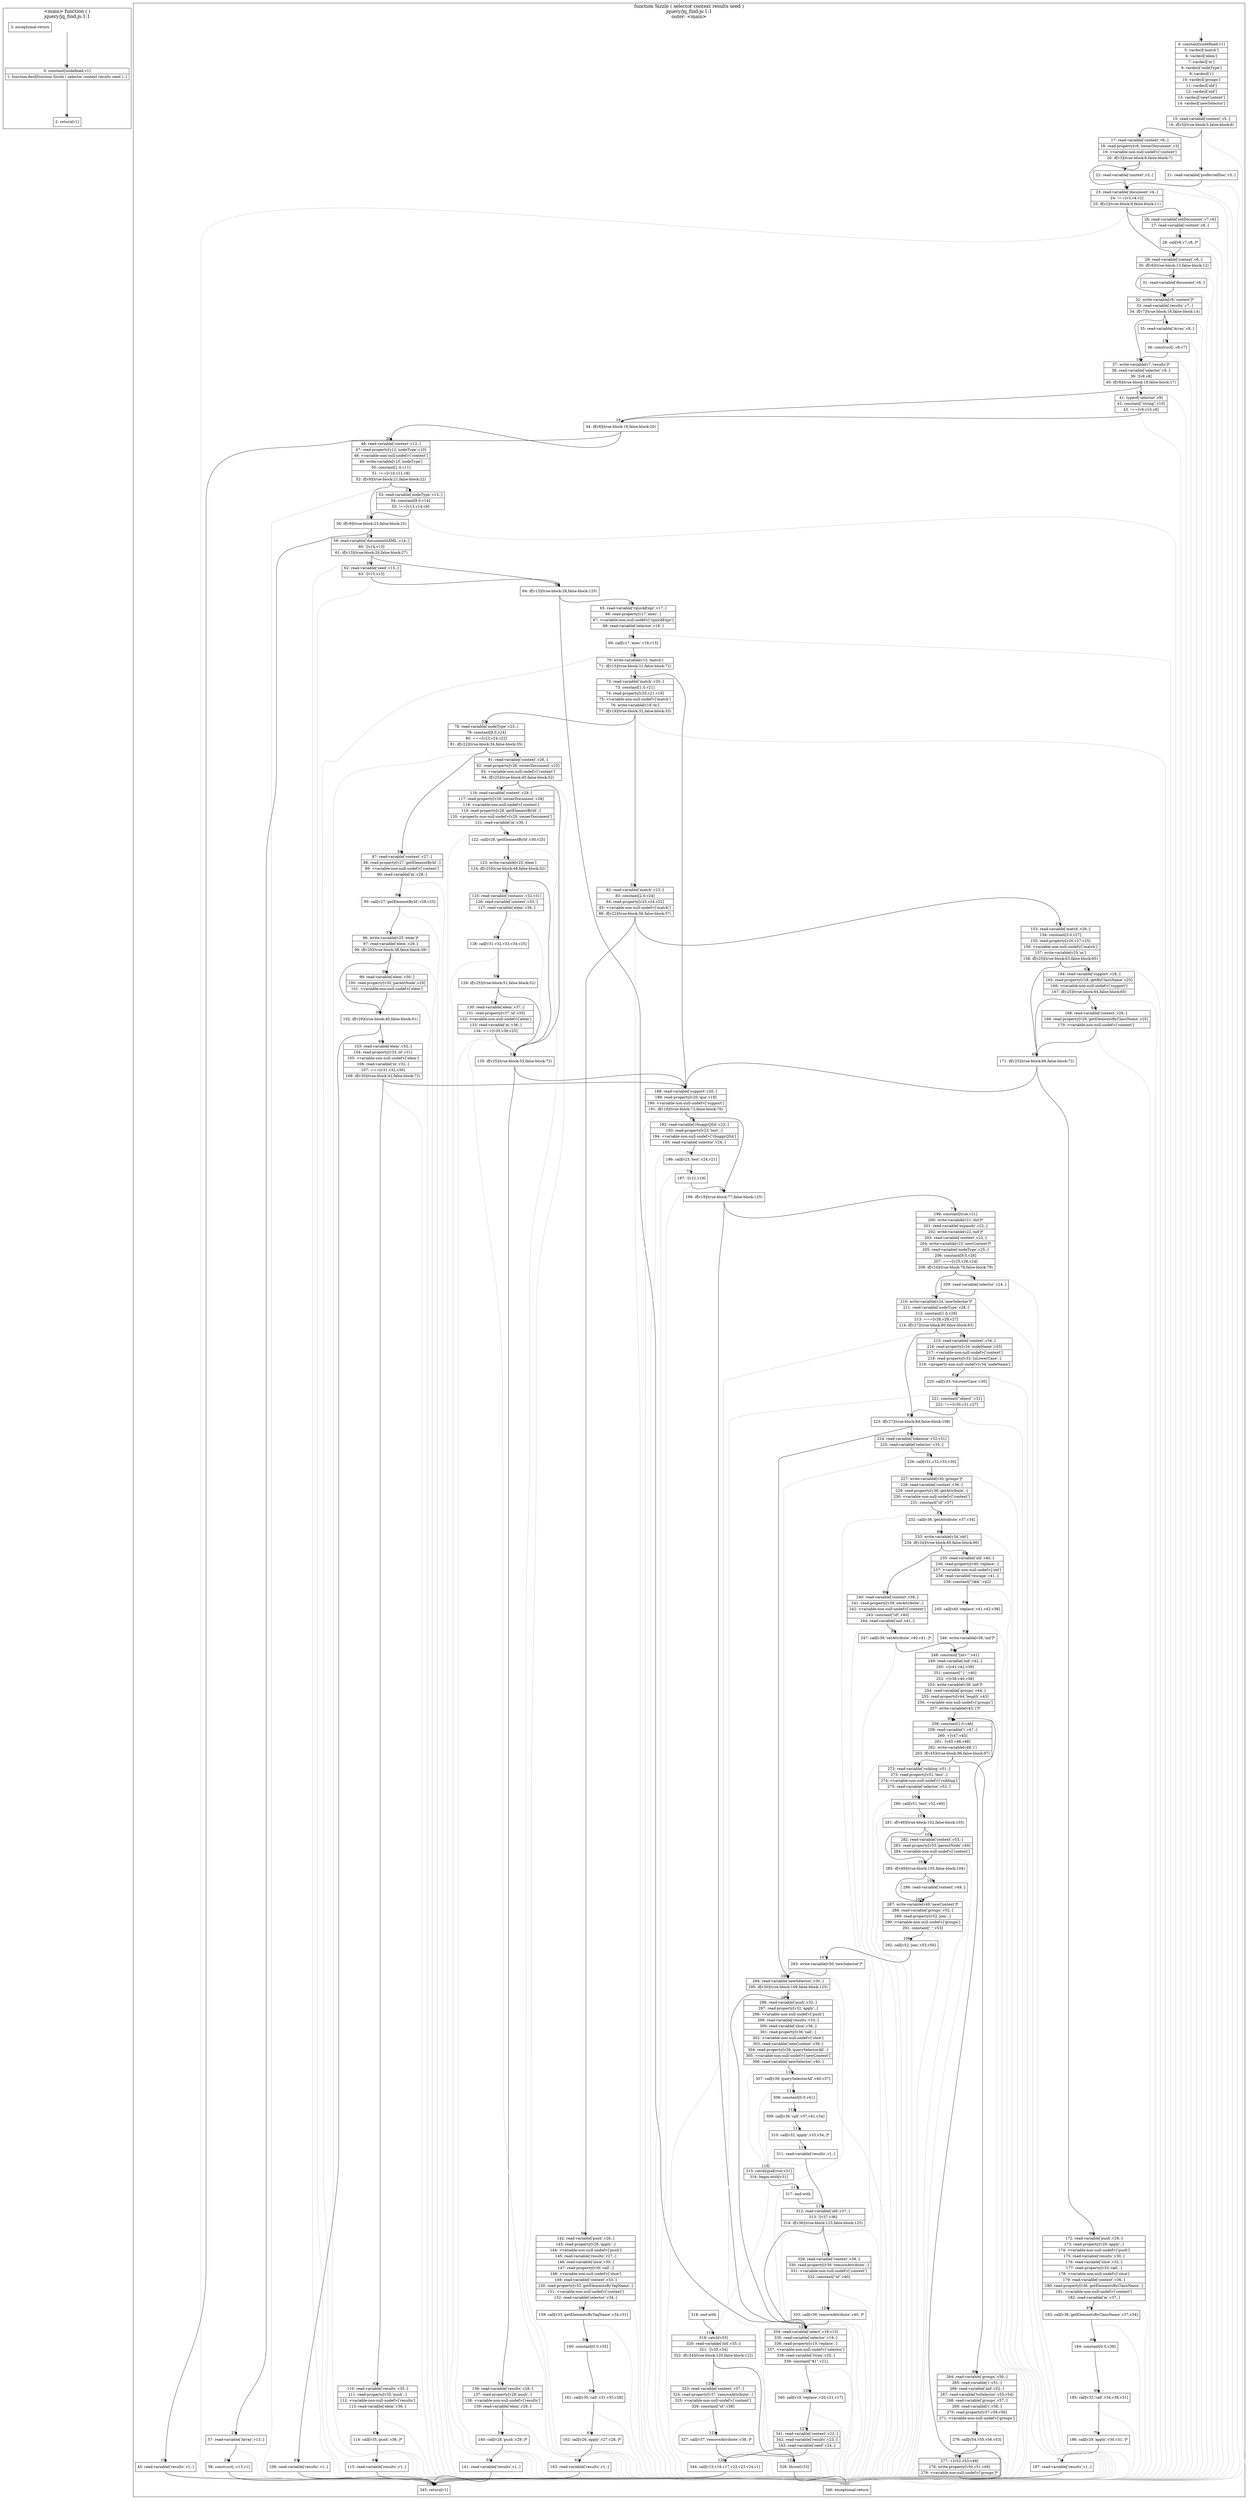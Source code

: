 digraph {
compound=true
subgraph cluster0 {
label="<main> function ( )\njquery/jq_find.js:1:1";
labelloc="t";
fontsize=18;
rankdir="TD"
BB_entry0[shape=none,label=""];
BB_entry0 -> BB0 [tailport=s, headport=n, headlabel="    0"]
BB0 [shape=record label="{0: constant[undefined,v1]|1: function-decl[function Sizzle ( selector context results seed ),-]}" ] 
BB0 -> BB1 [tailport=s, headport=n, headlabel="      1"]
BB1 [shape=record label="{2: return[v1]}" ] 
BB2 [shape=record label="{3: exceptional-return}" ] 
}
subgraph cluster1 {
label="function Sizzle ( selector context results seed )\njquery/jq_find.js:1:1\nouter: <main>";
labelloc="t";
fontsize=18;
rankdir="TD"
BB_entry1[shape=none,label=""];
BB_entry1 -> BB3 [tailport=s, headport=n, headlabel="    3"]
BB3 [shape=record label="{4: constant[undefined,v1]|5: vardecl['match']|6: vardecl['elem']|7: vardecl['m']|8: vardecl['nodeType']|9: vardecl['i']|10: vardecl['groups']|11: vardecl['old']|12: vardecl['nid']|13: vardecl['newContext']|14: vardecl['newSelector']}" ] 
BB3 -> BB4 [tailport=s, headport=n, headlabel="      4"]
BB4 [shape=record label="{15: read-variable['context',v5,-]|16: if[v5](true-block:5,false-block:6)}" ] 
BB4 -> BB5 [tailport=s, headport=n, headlabel="      5"]
BB4 -> BB6 [tailport=s, headport=n, headlabel="      6"]
BB4 -> BB130 [tailport=s, headport=n, color=gray, headlabel="      130"]
BB5 [shape=record label="{17: read-variable['context',v6,-]|18: read-property[v6,'ownerDocument',v3]|19: \<variable-non-null-undef\>['context']|20: if[v3](true-block:8,false-block:7)}" ] 
BB5 -> BB8 [tailport=s, headport=n, headlabel="      8"]
BB5 -> BB7 [tailport=s, headport=n, headlabel="      7"]
BB5 -> BB130 [tailport=s, headport=n, color=gray]
BB6 [shape=record label="{21: read-variable['preferredDoc',v3,-]}" ] 
BB6 -> BB8 [tailport=s, headport=n]
BB6 -> BB130 [tailport=s, headport=n, color=gray]
BB7 [shape=record label="{22: read-variable['context',v3,-]}" ] 
BB7 -> BB8 [tailport=s, headport=n]
BB7 -> BB130 [tailport=s, headport=n, color=gray]
BB8 [shape=record label="{23: read-variable['document',v4,-]|24: !==[v3,v4,v2]|25: if[v2](true-block:9,false-block:11)}" ] 
BB8 -> BB9 [tailport=s, headport=n, headlabel="      9"]
BB8 -> BB11 [tailport=s, headport=n, headlabel="      11"]
BB8 -> BB130 [tailport=s, headport=n, color=gray]
BB9 [shape=record label="{26: read-variable['setDocument',v7,v6]|27: read-variable['context',v8,-]}" ] 
BB9 -> BB10 [tailport=s, headport=n, headlabel="      10"]
BB9 -> BB130 [tailport=s, headport=n, color=gray]
BB10 [shape=record label="{28: call[v6,v7,v8,-]*}" ] 
BB10 -> BB11 [tailport=s, headport=n]
BB10 -> BB130 [tailport=s, headport=n, color=gray]
BB11 [shape=record label="{29: read-variable['context',v6,-]|30: if[v6](true-block:13,false-block:12)}" ] 
BB11 -> BB13 [tailport=s, headport=n, headlabel="      13"]
BB11 -> BB12 [tailport=s, headport=n, headlabel="      12"]
BB11 -> BB130 [tailport=s, headport=n, color=gray]
BB12 [shape=record label="{31: read-variable['document',v6,-]}" ] 
BB12 -> BB13 [tailport=s, headport=n]
BB12 -> BB130 [tailport=s, headport=n, color=gray]
BB13 [shape=record label="{32: write-variable[v6,'context']*|33: read-variable['results',v7,-]|34: if[v7](true-block:16,false-block:14)}" ] 
BB13 -> BB16 [tailport=s, headport=n, headlabel="      16"]
BB13 -> BB14 [tailport=s, headport=n, headlabel="      14"]
BB13 -> BB130 [tailport=s, headport=n, color=gray]
BB14 [shape=record label="{35: read-variable['Array',v8,-]}" ] 
BB14 -> BB15 [tailport=s, headport=n, headlabel="      15"]
BB14 -> BB130 [tailport=s, headport=n, color=gray]
BB15 [shape=record label="{36: construct[-,v8,v7]}" ] 
BB15 -> BB16 [tailport=s, headport=n]
BB15 -> BB130 [tailport=s, headport=n, color=gray]
BB16 [shape=record label="{37: write-variable[v7,'results']*|38: read-variable['selector',v9,-]|39: ![v9,v8]|40: if[v8](true-block:18,false-block:17)}" ] 
BB16 -> BB18 [tailport=s, headport=n, headlabel="      18"]
BB16 -> BB17 [tailport=s, headport=n, headlabel="      17"]
BB16 -> BB130 [tailport=s, headport=n, color=gray]
BB17 [shape=record label="{41: typeof['selector',v9]|42: constant[\"string\",v10]|43: !==[v9,v10,v8]}" ] 
BB17 -> BB18 [tailport=s, headport=n]
BB17 -> BB130 [tailport=s, headport=n, color=gray]
BB18 [shape=record label="{44: if[v8](true-block:19,false-block:20)}" ] 
BB18 -> BB19 [tailport=s, headport=n, headlabel="      19"]
BB18 -> BB20 [tailport=s, headport=n, headlabel="      20"]
BB19 [shape=record label="{45: read-variable['results',v1,-]}" ] 
BB19 -> BB129 [tailport=s, headport=n, headlabel="      129"]
BB19 -> BB130 [tailport=s, headport=n, color=gray]
BB20 [shape=record label="{46: read-variable['context',v12,-]|47: read-property[v12,'nodeType',v10]|48: \<variable-non-null-undef\>['context']|49: write-variable[v10,'nodeType']|50: constant[1.0,v11]|51: !==[v10,v11,v9]|52: if[v9](true-block:21,false-block:22)}" ] 
BB20 -> BB22 [tailport=s, headport=n, headlabel="      22"]
BB20 -> BB21 [tailport=s, headport=n, headlabel="      21"]
BB20 -> BB130 [tailport=s, headport=n, color=gray]
BB21 [shape=record label="{53: read-variable['nodeType',v13,-]|54: constant[9.0,v14]|55: !==[v13,v14,v9]}" ] 
BB21 -> BB22 [tailport=s, headport=n]
BB21 -> BB130 [tailport=s, headport=n, color=gray]
BB22 [shape=record label="{56: if[v9](true-block:23,false-block:25)}" ] 
BB22 -> BB23 [tailport=s, headport=n, headlabel="      23"]
BB22 -> BB25 [tailport=s, headport=n, headlabel="      25"]
BB23 [shape=record label="{57: read-variable['Array',v13,-]}" ] 
BB23 -> BB24 [tailport=s, headport=n, headlabel="      24"]
BB23 -> BB130 [tailport=s, headport=n, color=gray]
BB24 [shape=record label="{58: construct[-,v13,v1]}" ] 
BB24 -> BB129 [tailport=s, headport=n]
BB24 -> BB130 [tailport=s, headport=n, color=gray]
BB25 [shape=record label="{59: read-variable['documentIsXML',v14,-]|60: ![v14,v13]|61: if[v13](true-block:26,false-block:27)}" ] 
BB25 -> BB27 [tailport=s, headport=n, headlabel="      27"]
BB25 -> BB26 [tailport=s, headport=n, headlabel="      26"]
BB25 -> BB130 [tailport=s, headport=n, color=gray]
BB26 [shape=record label="{62: read-variable['seed',v15,-]|63: ![v15,v13]}" ] 
BB26 -> BB27 [tailport=s, headport=n]
BB26 -> BB130 [tailport=s, headport=n, color=gray]
BB27 [shape=record label="{64: if[v13](true-block:28,false-block:125)}" ] 
BB27 -> BB28 [tailport=s, headport=n, headlabel="      28"]
BB27 -> BB125 [tailport=s, headport=n, headlabel="      125"]
BB28 [shape=record label="{65: read-variable['rquickExpr',v17,-]|66: read-property[v17,'exec',-]|67: \<variable-non-null-undef\>['rquickExpr']|68: read-variable['selector',v18,-]}" ] 
BB28 -> BB29 [tailport=s, headport=n, headlabel="      29"]
BB28 -> BB130 [tailport=s, headport=n, color=gray]
BB29 [shape=record label="{69: call[v17,'exec',v18,v15]}" ] 
BB29 -> BB30 [tailport=s, headport=n, headlabel="      30"]
BB29 -> BB130 [tailport=s, headport=n, color=gray]
BB30 [shape=record label="{70: write-variable[v15,'match']|71: if[v15](true-block:31,false-block:72)}" ] 
BB30 -> BB31 [tailport=s, headport=n, headlabel="      31"]
BB30 -> BB72 [tailport=s, headport=n, headlabel="      72"]
BB31 [shape=record label="{72: read-variable['match',v20,-]|73: constant[1.0,v21]|74: read-property[v20,v21,v19]|75: \<variable-non-null-undef\>['match']|76: write-variable[v19,'m']|77: if[v19](true-block:32,false-block:33)}" ] 
BB31 -> BB32 [tailport=s, headport=n, headlabel="      32"]
BB31 -> BB33 [tailport=s, headport=n, headlabel="      33"]
BB31 -> BB130 [tailport=s, headport=n, color=gray]
BB32 [shape=record label="{78: read-variable['nodeType',v23,-]|79: constant[9.0,v24]|80: ===[v23,v24,v22]|81: if[v22](true-block:34,false-block:35)}" ] 
BB32 -> BB34 [tailport=s, headport=n, headlabel="      34"]
BB32 -> BB35 [tailport=s, headport=n, headlabel="      35"]
BB32 -> BB130 [tailport=s, headport=n, color=gray]
BB33 [shape=record label="{82: read-variable['match',v23,-]|83: constant[2.0,v24]|84: read-property[v23,v24,v22]|85: \<variable-non-null-undef\>['match']|86: if[v22](true-block:56,false-block:57)}" ] 
BB33 -> BB56 [tailport=s, headport=n, headlabel="      56"]
BB33 -> BB57 [tailport=s, headport=n, headlabel="      57"]
BB33 -> BB130 [tailport=s, headport=n, color=gray]
BB34 [shape=record label="{87: read-variable['context',v27,-]|88: read-property[v27,'getElementById',-]|89: \<variable-non-null-undef\>['context']|90: read-variable['m',v28,-]}" ] 
BB34 -> BB36 [tailport=s, headport=n, headlabel="      36"]
BB34 -> BB130 [tailport=s, headport=n, color=gray]
BB35 [shape=record label="{91: read-variable['context',v26,-]|92: read-property[v26,'ownerDocument',v25]|93: \<variable-non-null-undef\>['context']|94: if[v25](true-block:45,false-block:52)}" ] 
BB35 -> BB52 [tailport=s, headport=n, headlabel="      52"]
BB35 -> BB45 [tailport=s, headport=n, headlabel="      45"]
BB35 -> BB130 [tailport=s, headport=n, color=gray]
BB36 [shape=record label="{95: call[v27,'getElementById',v28,v25]}" ] 
BB36 -> BB37 [tailport=s, headport=n, headlabel="      37"]
BB36 -> BB130 [tailport=s, headport=n, color=gray]
BB37 [shape=record label="{96: write-variable[v25,'elem']*|97: read-variable['elem',v29,-]|98: if[v29](true-block:38,false-block:39)}" ] 
BB37 -> BB39 [tailport=s, headport=n, headlabel="      39"]
BB37 -> BB38 [tailport=s, headport=n, headlabel="      38"]
BB37 -> BB130 [tailport=s, headport=n, color=gray]
BB38 [shape=record label="{99: read-variable['elem',v30,-]|100: read-property[v30,'parentNode',v29]|101: \<variable-non-null-undef\>['elem']}" ] 
BB38 -> BB39 [tailport=s, headport=n]
BB38 -> BB130 [tailport=s, headport=n, color=gray]
BB39 [shape=record label="{102: if[v29](true-block:40,false-block:41)}" ] 
BB39 -> BB40 [tailport=s, headport=n, headlabel="      40"]
BB39 -> BB41 [tailport=s, headport=n, headlabel="      41"]
BB40 [shape=record label="{103: read-variable['elem',v33,-]|104: read-property[v33,'id',v31]|105: \<variable-non-null-undef\>['elem']|106: read-variable['m',v32,-]|107: ===[v31,v32,v30]|108: if[v30](true-block:42,false-block:72)}" ] 
BB40 -> BB42 [tailport=s, headport=n, headlabel="      42"]
BB40 -> BB72 [tailport=s, headport=n]
BB40 -> BB130 [tailport=s, headport=n, color=gray]
BB41 [shape=record label="{109: read-variable['results',v1,-]}" ] 
BB41 -> BB129 [tailport=s, headport=n]
BB41 -> BB130 [tailport=s, headport=n, color=gray]
BB42 [shape=record label="{110: read-variable['results',v35,-]|111: read-property[v35,'push',-]|112: \<variable-non-null-undef\>['results']|113: read-variable['elem',v36,-]}" ] 
BB42 -> BB43 [tailport=s, headport=n, headlabel="      43"]
BB42 -> BB130 [tailport=s, headport=n, color=gray]
BB43 [shape=record label="{114: call[v35,'push',v36,-]*}" ] 
BB43 -> BB44 [tailport=s, headport=n, headlabel="      44"]
BB43 -> BB130 [tailport=s, headport=n, color=gray]
BB44 [shape=record label="{115: read-variable['results',v1,-]}" ] 
BB44 -> BB129 [tailport=s, headport=n]
BB44 -> BB130 [tailport=s, headport=n, color=gray]
BB45 [shape=record label="{116: read-variable['context',v29,-]|117: read-property[v29,'ownerDocument',v28]|118: \<variable-non-null-undef\>['context']|119: read-property[v28,'getElementById',-]|120: \<property-non-null-undef\>[v29,'ownerDocument']|121: read-variable['m',v30,-]}" ] 
BB45 -> BB46 [tailport=s, headport=n, headlabel="      46"]
BB45 -> BB130 [tailport=s, headport=n, color=gray]
BB46 [shape=record label="{122: call[v28,'getElementById',v30,v25]}" ] 
BB46 -> BB47 [tailport=s, headport=n, headlabel="      47"]
BB46 -> BB130 [tailport=s, headport=n, color=gray]
BB47 [shape=record label="{123: write-variable[v25,'elem']|124: if[v25](true-block:48,false-block:52)}" ] 
BB47 -> BB52 [tailport=s, headport=n]
BB47 -> BB48 [tailport=s, headport=n, headlabel="      48"]
BB48 [shape=record label="{125: read-variable['contains',v32,v31]|126: read-variable['context',v33,-]|127: read-variable['elem',v34,-]}" ] 
BB48 -> BB49 [tailport=s, headport=n, headlabel="      49"]
BB48 -> BB130 [tailport=s, headport=n, color=gray]
BB49 [shape=record label="{128: call[v31,v32,v33,v34,v25]}" ] 
BB49 -> BB50 [tailport=s, headport=n, headlabel="      50"]
BB49 -> BB130 [tailport=s, headport=n, color=gray]
BB50 [shape=record label="{129: if[v25](true-block:51,false-block:52)}" ] 
BB50 -> BB52 [tailport=s, headport=n]
BB50 -> BB51 [tailport=s, headport=n, headlabel="      51"]
BB51 [shape=record label="{130: read-variable['elem',v37,-]|131: read-property[v37,'id',v35]|132: \<variable-non-null-undef\>['elem']|133: read-variable['m',v36,-]|134: ===[v35,v36,v25]}" ] 
BB51 -> BB52 [tailport=s, headport=n]
BB51 -> BB130 [tailport=s, headport=n, color=gray]
BB52 [shape=record label="{135: if[v25](true-block:53,false-block:72)}" ] 
BB52 -> BB53 [tailport=s, headport=n, headlabel="      53"]
BB52 -> BB72 [tailport=s, headport=n]
BB53 [shape=record label="{136: read-variable['results',v28,-]|137: read-property[v28,'push',-]|138: \<variable-non-null-undef\>['results']|139: read-variable['elem',v29,-]}" ] 
BB53 -> BB54 [tailport=s, headport=n, headlabel="      54"]
BB53 -> BB130 [tailport=s, headport=n, color=gray]
BB54 [shape=record label="{140: call[v28,'push',v29,-]*}" ] 
BB54 -> BB55 [tailport=s, headport=n, headlabel="      55"]
BB54 -> BB130 [tailport=s, headport=n, color=gray]
BB55 [shape=record label="{141: read-variable['results',v1,-]}" ] 
BB55 -> BB129 [tailport=s, headport=n]
BB55 -> BB130 [tailport=s, headport=n, color=gray]
BB56 [shape=record label="{142: read-variable['push',v26,-]|143: read-property[v26,'apply',-]|144: \<variable-non-null-undef\>['push']|145: read-variable['results',v27,-]|146: read-variable['slice',v30,-]|147: read-property[v30,'call',-]|148: \<variable-non-null-undef\>['slice']|149: read-variable['context',v33,-]|150: read-property[v33,'getElementsByTagName',-]|151: \<variable-non-null-undef\>['context']|152: read-variable['selector',v34,-]}" ] 
BB56 -> BB58 [tailport=s, headport=n, headlabel="      58"]
BB56 -> BB130 [tailport=s, headport=n, color=gray]
BB57 [shape=record label="{153: read-variable['match',v26,-]|154: constant[3.0,v27]|155: read-property[v26,v27,v25]|156: \<variable-non-null-undef\>['match']|157: write-variable[v25,'m']|158: if[v25](true-block:63,false-block:65)}" ] 
BB57 -> BB65 [tailport=s, headport=n, headlabel="      65"]
BB57 -> BB63 [tailport=s, headport=n, headlabel="      63"]
BB57 -> BB130 [tailport=s, headport=n, color=gray]
BB58 [shape=record label="{159: call[v33,'getElementsByTagName',v34,v31]}" ] 
BB58 -> BB59 [tailport=s, headport=n, headlabel="      59"]
BB58 -> BB130 [tailport=s, headport=n, color=gray]
BB59 [shape=record label="{160: constant[0.0,v35]}" ] 
BB59 -> BB60 [tailport=s, headport=n, headlabel="      60"]
BB60 [shape=record label="{161: call[v30,'call',v31,v35,v28]}" ] 
BB60 -> BB61 [tailport=s, headport=n, headlabel="      61"]
BB60 -> BB130 [tailport=s, headport=n, color=gray]
BB61 [shape=record label="{162: call[v26,'apply',v27,v28,-]*}" ] 
BB61 -> BB62 [tailport=s, headport=n, headlabel="      62"]
BB61 -> BB130 [tailport=s, headport=n, color=gray]
BB62 [shape=record label="{163: read-variable['results',v1,-]}" ] 
BB62 -> BB129 [tailport=s, headport=n]
BB62 -> BB130 [tailport=s, headport=n, color=gray]
BB63 [shape=record label="{164: read-variable['support',v28,-]|165: read-property[v28,'getByClassName',v25]|166: \<variable-non-null-undef\>['support']|167: if[v25](true-block:64,false-block:65)}" ] 
BB63 -> BB65 [tailport=s, headport=n]
BB63 -> BB64 [tailport=s, headport=n, headlabel="      64"]
BB63 -> BB130 [tailport=s, headport=n, color=gray]
BB64 [shape=record label="{168: read-variable['context',v29,-]|169: read-property[v29,'getElementsByClassName',v25]|170: \<variable-non-null-undef\>['context']}" ] 
BB64 -> BB65 [tailport=s, headport=n]
BB64 -> BB130 [tailport=s, headport=n, color=gray]
BB65 [shape=record label="{171: if[v25](true-block:66,false-block:72)}" ] 
BB65 -> BB66 [tailport=s, headport=n, headlabel="      66"]
BB65 -> BB72 [tailport=s, headport=n]
BB66 [shape=record label="{172: read-variable['push',v29,-]|173: read-property[v29,'apply',-]|174: \<variable-non-null-undef\>['push']|175: read-variable['results',v30,-]|176: read-variable['slice',v33,-]|177: read-property[v33,'call',-]|178: \<variable-non-null-undef\>['slice']|179: read-variable['context',v36,-]|180: read-property[v36,'getElementsByClassName',-]|181: \<variable-non-null-undef\>['context']|182: read-variable['m',v37,-]}" ] 
BB66 -> BB67 [tailport=s, headport=n, headlabel="      67"]
BB66 -> BB130 [tailport=s, headport=n, color=gray]
BB67 [shape=record label="{183: call[v36,'getElementsByClassName',v37,v34]}" ] 
BB67 -> BB68 [tailport=s, headport=n, headlabel="      68"]
BB67 -> BB130 [tailport=s, headport=n, color=gray]
BB68 [shape=record label="{184: constant[0.0,v38]}" ] 
BB68 -> BB69 [tailport=s, headport=n, headlabel="      69"]
BB69 [shape=record label="{185: call[v33,'call',v34,v38,v31]}" ] 
BB69 -> BB70 [tailport=s, headport=n, headlabel="      70"]
BB69 -> BB130 [tailport=s, headport=n, color=gray]
BB70 [shape=record label="{186: call[v29,'apply',v30,v31,-]*}" ] 
BB70 -> BB71 [tailport=s, headport=n, headlabel="      71"]
BB70 -> BB130 [tailport=s, headport=n, color=gray]
BB71 [shape=record label="{187: read-variable['results',v1,-]}" ] 
BB71 -> BB129 [tailport=s, headport=n]
BB71 -> BB130 [tailport=s, headport=n, color=gray]
BB72 [shape=record label="{188: read-variable['support',v20,-]|189: read-property[v20,'qsa',v19]|190: \<variable-non-null-undef\>['support']|191: if[v19](true-block:73,false-block:76)}" ] 
BB72 -> BB76 [tailport=s, headport=n, headlabel="      76"]
BB72 -> BB73 [tailport=s, headport=n, headlabel="      73"]
BB72 -> BB130 [tailport=s, headport=n, color=gray]
BB73 [shape=record label="{192: read-variable['rbuggyQSA',v23,-]|193: read-property[v23,'test',-]|194: \<variable-non-null-undef\>['rbuggyQSA']|195: read-variable['selector',v24,-]}" ] 
BB73 -> BB74 [tailport=s, headport=n, headlabel="      74"]
BB73 -> BB130 [tailport=s, headport=n, color=gray]
BB74 [shape=record label="{196: call[v23,'test',v24,v21]}" ] 
BB74 -> BB75 [tailport=s, headport=n, headlabel="      75"]
BB74 -> BB130 [tailport=s, headport=n, color=gray]
BB75 [shape=record label="{197: ![v21,v19]}" ] 
BB75 -> BB76 [tailport=s, headport=n]
BB75 -> BB130 [tailport=s, headport=n, color=gray]
BB76 [shape=record label="{198: if[v19](true-block:77,false-block:125)}" ] 
BB76 -> BB77 [tailport=s, headport=n, headlabel="      77"]
BB76 -> BB125 [tailport=s, headport=n]
BB77 [shape=record label="{199: constant[true,v21]|200: write-variable[v21,'old']*|201: read-variable['expando',v22,-]|202: write-variable[v22,'nid']*|203: read-variable['context',v23,-]|204: write-variable[v23,'newContext']*|205: read-variable['nodeType',v25,-]|206: constant[9.0,v26]|207: ===[v25,v26,v24]|208: if[v24](true-block:78,false-block:79)}" ] 
BB77 -> BB79 [tailport=s, headport=n, headlabel="      79"]
BB77 -> BB78 [tailport=s, headport=n, headlabel="      78"]
BB77 -> BB130 [tailport=s, headport=n, color=gray]
BB78 [shape=record label="{209: read-variable['selector',v24,-]}" ] 
BB78 -> BB79 [tailport=s, headport=n]
BB78 -> BB130 [tailport=s, headport=n, color=gray]
BB79 [shape=record label="{210: write-variable[v24,'newSelector']*|211: read-variable['nodeType',v28,-]|212: constant[1.0,v29]|213: ===[v28,v29,v27]|214: if[v27](true-block:80,false-block:83)}" ] 
BB79 -> BB83 [tailport=s, headport=n, headlabel="      83"]
BB79 -> BB80 [tailport=s, headport=n, headlabel="      80"]
BB79 -> BB130 [tailport=s, headport=n, color=gray]
BB80 [shape=record label="{215: read-variable['context',v34,-]|216: read-property[v34,'nodeName',v33]|217: \<variable-non-null-undef\>['context']|218: read-property[v33,'toLowerCase',-]|219: \<property-non-null-undef\>[v34,'nodeName']}" ] 
BB80 -> BB81 [tailport=s, headport=n, headlabel="      81"]
BB80 -> BB130 [tailport=s, headport=n, color=gray]
BB81 [shape=record label="{220: call[v33,'toLowerCase',v30]}" ] 
BB81 -> BB82 [tailport=s, headport=n, headlabel="      82"]
BB81 -> BB130 [tailport=s, headport=n, color=gray]
BB82 [shape=record label="{221: constant[\"object\",v31]|222: !==[v30,v31,v27]}" ] 
BB82 -> BB83 [tailport=s, headport=n]
BB82 -> BB130 [tailport=s, headport=n, color=gray]
BB83 [shape=record label="{223: if[v27](true-block:84,false-block:108)}" ] 
BB83 -> BB84 [tailport=s, headport=n, headlabel="      84"]
BB83 -> BB108 [tailport=s, headport=n, headlabel="      108"]
BB84 [shape=record label="{224: read-variable['tokenize',v32,v31]|225: read-variable['selector',v33,-]}" ] 
BB84 -> BB85 [tailport=s, headport=n, headlabel="      85"]
BB84 -> BB130 [tailport=s, headport=n, color=gray]
BB85 [shape=record label="{226: call[v31,v32,v33,v30]}" ] 
BB85 -> BB86 [tailport=s, headport=n, headlabel="      86"]
BB85 -> BB130 [tailport=s, headport=n, color=gray]
BB86 [shape=record label="{227: write-variable[v30,'groups']*|228: read-variable['context',v36,-]|229: read-property[v36,'getAttribute',-]|230: \<variable-non-null-undef\>['context']|231: constant[\"id\",v37]}" ] 
BB86 -> BB87 [tailport=s, headport=n, headlabel="      87"]
BB86 -> BB130 [tailport=s, headport=n, color=gray]
BB87 [shape=record label="{232: call[v36,'getAttribute',v37,v34]}" ] 
BB87 -> BB88 [tailport=s, headport=n, headlabel="      88"]
BB87 -> BB130 [tailport=s, headport=n, color=gray]
BB88 [shape=record label="{233: write-variable[v34,'old']|234: if[v34](true-block:89,false-block:90)}" ] 
BB88 -> BB89 [tailport=s, headport=n, headlabel="      89"]
BB88 -> BB90 [tailport=s, headport=n, headlabel="      90"]
BB89 [shape=record label="{235: read-variable['old',v40,-]|236: read-property[v40,'replace',-]|237: \<variable-non-null-undef\>['old']|238: read-variable['rescape',v41,-]|239: constant[\"\\\\$&\",v42]}" ] 
BB89 -> BB91 [tailport=s, headport=n, headlabel="      91"]
BB89 -> BB130 [tailport=s, headport=n, color=gray]
BB90 [shape=record label="{240: read-variable['context',v39,-]|241: read-property[v39,'setAttribute',-]|242: \<variable-non-null-undef\>['context']|243: constant[\"id\",v40]|244: read-variable['nid',v41,-]}" ] 
BB90 -> BB93 [tailport=s, headport=n, headlabel="      93"]
BB90 -> BB130 [tailport=s, headport=n, color=gray]
BB91 [shape=record label="{245: call[v40,'replace',v41,v42,v38]}" ] 
BB91 -> BB92 [tailport=s, headport=n, headlabel="      92"]
BB91 -> BB130 [tailport=s, headport=n, color=gray]
BB92 [shape=record label="{246: write-variable[v38,'nid']*}" ] 
BB92 -> BB94 [tailport=s, headport=n, headlabel="      94"]
BB93 [shape=record label="{247: call[v39,'setAttribute',v40,v41,-]*}" ] 
BB93 -> BB94 [tailport=s, headport=n]
BB93 -> BB130 [tailport=s, headport=n, color=gray]
BB94 [shape=record label="{248: constant[\"[id='\",v41]|249: read-variable['nid',v42,-]|250: +[v41,v42,v39]|251: constant[\"'] \",v40]|252: +[v39,v40,v38]|253: write-variable[v38,'nid']*|254: read-variable['groups',v44,-]|255: read-property[v44,'length',v43]|256: \<variable-non-null-undef\>['groups']|257: write-variable[v43,'i']*}" ] 
BB94 -> BB95 [tailport=s, headport=n, headlabel="      95"]
BB94 -> BB130 [tailport=s, headport=n, color=gray]
BB95 [shape=record label="{258: constant[1.0,v46]|259: read-variable['i',v47,-]|260: +[v47,v45]|261: -[v45,v46,v48]|262: write-variable[v48,'i']|263: if[v45](true-block:96,false-block:97)}" ] 
BB95 -> BB96 [tailport=s, headport=n, headlabel="      96"]
BB95 -> BB97 [tailport=s, headport=n, headlabel="      97"]
BB95 -> BB130 [tailport=s, headport=n, color=gray]
BB96 [shape=record label="{264: read-variable['groups',v50,-]|265: read-variable['i',v51,-]|266: read-variable['nid',v52,-]|267: read-variable['toSelector',v55,v54]|268: read-variable['groups',v57,-]|269: read-variable['i',v58,-]|270: read-property[v57,v58,v56]|271: \<variable-non-null-undef\>['groups']}" ] 
BB96 -> BB98 [tailport=s, headport=n, headlabel="      98"]
BB96 -> BB130 [tailport=s, headport=n, color=gray]
BB97 [shape=record label="{272: read-variable['rsibling',v51,-]|273: read-property[v51,'test',-]|274: \<variable-non-null-undef\>['rsibling']|275: read-variable['selector',v52,-]}" ] 
BB97 -> BB100 [tailport=s, headport=n, headlabel="      100"]
BB97 -> BB130 [tailport=s, headport=n, color=gray]
BB98 [shape=record label="{276: call[v54,v55,v56,v53]}" ] 
BB98 -> BB99 [tailport=s, headport=n, headlabel="      99"]
BB98 -> BB130 [tailport=s, headport=n, color=gray]
BB99 [shape=record label="{277: +[v52,v53,v49]|278: write-property[v50,v51,v49]|279: \<variable-non-null-undef\>['groups']*}" ] 
BB99 -> BB95 [tailport=s, headport=n]
BB99 -> BB130 [tailport=s, headport=n, color=gray]
BB100 [shape=record label="{280: call[v51,'test',v52,v49]}" ] 
BB100 -> BB101 [tailport=s, headport=n, headlabel="      101"]
BB100 -> BB130 [tailport=s, headport=n, color=gray]
BB101 [shape=record label="{281: if[v49](true-block:102,false-block:103)}" ] 
BB101 -> BB103 [tailport=s, headport=n, headlabel="      103"]
BB101 -> BB102 [tailport=s, headport=n, headlabel="      102"]
BB102 [shape=record label="{282: read-variable['context',v53,-]|283: read-property[v53,'parentNode',v49]|284: \<variable-non-null-undef\>['context']}" ] 
BB102 -> BB103 [tailport=s, headport=n]
BB102 -> BB130 [tailport=s, headport=n, color=gray]
BB103 [shape=record label="{285: if[v49](true-block:105,false-block:104)}" ] 
BB103 -> BB105 [tailport=s, headport=n, headlabel="      105"]
BB103 -> BB104 [tailport=s, headport=n, headlabel="      104"]
BB104 [shape=record label="{286: read-variable['context',v49,-]}" ] 
BB104 -> BB105 [tailport=s, headport=n]
BB104 -> BB130 [tailport=s, headport=n, color=gray]
BB105 [shape=record label="{287: write-variable[v49,'newContext']*|288: read-variable['groups',v52,-]|289: read-property[v52,'join',-]|290: \<variable-non-null-undef\>['groups']|291: constant[\",\",v53]}" ] 
BB105 -> BB106 [tailport=s, headport=n, headlabel="      106"]
BB105 -> BB130 [tailport=s, headport=n, color=gray]
BB106 [shape=record label="{292: call[v52,'join',v53,v50]}" ] 
BB106 -> BB107 [tailport=s, headport=n, headlabel="      107"]
BB106 -> BB130 [tailport=s, headport=n, color=gray]
BB107 [shape=record label="{293: write-variable[v50,'newSelector']*}" ] 
BB107 -> BB108 [tailport=s, headport=n]
BB108 [shape=record label="{294: read-variable['newSelector',v30,-]|295: if[v30](true-block:109,false-block:125)}" ] 
BB108 -> BB109 [tailport=s, headport=n, headlabel="      109"]
BB108 -> BB125 [tailport=s, headport=n]
BB108 -> BB130 [tailport=s, headport=n, color=gray]
BB109 [shape=record label="{296: read-variable['push',v32,-]|297: read-property[v32,'apply',-]|298: \<variable-non-null-undef\>['push']|299: read-variable['results',v33,-]|300: read-variable['slice',v36,-]|301: read-property[v36,'call',-]|302: \<variable-non-null-undef\>['slice']|303: read-variable['newContext',v39,-]|304: read-property[v39,'querySelectorAll',-]|305: \<variable-non-null-undef\>['newContext']|306: read-variable['newSelector',v40,-]}" ] 
BB109 -> BB110 [tailport=s, headport=n, headlabel="      110"]
BB109 -> BB116 [tailport=s, headport=n, color=gray, headlabel="      116"]
BB110 [shape=record label="{307: call[v39,'querySelectorAll',v40,v37]}" ] 
BB110 -> BB111 [tailport=s, headport=n, headlabel="      111"]
BB110 -> BB116 [tailport=s, headport=n, color=gray]
BB111 [shape=record label="{308: constant[0.0,v41]}" ] 
BB111 -> BB112 [tailport=s, headport=n, headlabel="      112"]
BB112 [shape=record label="{309: call[v36,'call',v37,v41,v34]}" ] 
BB112 -> BB113 [tailport=s, headport=n, headlabel="      113"]
BB112 -> BB116 [tailport=s, headport=n, color=gray]
BB113 [shape=record label="{310: call[v32,'apply',v33,v34,-]*}" ] 
BB113 -> BB114 [tailport=s, headport=n, headlabel="      114"]
BB113 -> BB116 [tailport=s, headport=n, color=gray]
BB114 [shape=record label="{311: read-variable['results',v1,-]}" ] 
BB114 -> BB115 [tailport=s, headport=n, headlabel="      115"]
BB114 -> BB116 [tailport=s, headport=n, color=gray]
BB115 [shape=record label="{312: read-variable['old',v37,-]|313: ![v37,v36]|314: if[v36](true-block:123,false-block:125)}" ] 
BB115 -> BB123 [tailport=s, headport=n, headlabel="      123"]
BB115 -> BB125 [tailport=s, headport=n]
BB115 -> BB130 [tailport=s, headport=n, color=gray]
BB116 [shape=record label="{315: catch[qsaError,v31]|316: begin-with[v31]}" ] 
BB116 -> BB117 [tailport=s, headport=n, headlabel="      117"]
BB116 -> BB119 [tailport=s, headport=n, color=gray, headlabel="      119"]
BB117 [shape=record label="{317: end-with}" ] 
BB117 -> BB115 [tailport=s, headport=n]
BB118 [shape=record label="{318: end-with}" ] 
BB118 -> BB119 [tailport=s, headport=n]
BB119 [shape=record label="{319: catch[v33]|320: read-variable['old',v35,-]|321: ![v35,v34]|322: if[v34](true-block:120,false-block:122)}" ] 
BB119 -> BB120 [tailport=s, headport=n, headlabel="      120"]
BB119 -> BB122 [tailport=s, headport=n, headlabel="      122"]
BB119 -> BB130 [tailport=s, headport=n, color=gray]
BB120 [shape=record label="{323: read-variable['context',v37,-]|324: read-property[v37,'removeAttribute',-]|325: \<variable-non-null-undef\>['context']|326: constant[\"id\",v38]}" ] 
BB120 -> BB121 [tailport=s, headport=n, headlabel="      121"]
BB120 -> BB130 [tailport=s, headport=n, color=gray]
BB121 [shape=record label="{327: call[v37,'removeAttribute',v38,-]*}" ] 
BB121 -> BB122 [tailport=s, headport=n]
BB121 -> BB130 [tailport=s, headport=n, color=gray]
BB122 [shape=record label="{328: throw[v33]}" ] 
BB122 -> BB130 [tailport=s, headport=n]
BB122 -> BB130 [tailport=s, headport=n, color=gray]
BB123 [shape=record label="{329: read-variable['context',v39,-]|330: read-property[v39,'removeAttribute',-]|331: \<variable-non-null-undef\>['context']|332: constant[\"id\",v40]}" ] 
BB123 -> BB124 [tailport=s, headport=n, headlabel="      124"]
BB123 -> BB130 [tailport=s, headport=n, color=gray]
BB124 [shape=record label="{333: call[v39,'removeAttribute',v40,-]*}" ] 
BB124 -> BB125 [tailport=s, headport=n]
BB124 -> BB130 [tailport=s, headport=n, color=gray]
BB125 [shape=record label="{334: read-variable['select',v16,v15]|335: read-variable['selector',v19,-]|336: read-property[v19,'replace',-]|337: \<variable-non-null-undef\>['selector']|338: read-variable['rtrim',v20,-]|339: constant[\"$1\",v21]}" ] 
BB125 -> BB126 [tailport=s, headport=n, headlabel="      126"]
BB125 -> BB130 [tailport=s, headport=n, color=gray]
BB126 [shape=record label="{340: call[v19,'replace',v20,v21,v17]}" ] 
BB126 -> BB127 [tailport=s, headport=n, headlabel="      127"]
BB126 -> BB130 [tailport=s, headport=n, color=gray]
BB127 [shape=record label="{341: read-variable['context',v22,-]|342: read-variable['results',v23,-]|343: read-variable['seed',v24,-]}" ] 
BB127 -> BB128 [tailport=s, headport=n, headlabel="      128"]
BB127 -> BB130 [tailport=s, headport=n, color=gray]
BB128 [shape=record label="{344: call[v15,v16,v17,v22,v23,v24,v1]}" ] 
BB128 -> BB129 [tailport=s, headport=n]
BB128 -> BB130 [tailport=s, headport=n, color=gray]
BB129 [shape=record label="{345: return[v1]}" ] 
BB130 [shape=record label="{346: exceptional-return}" ] 
}
}
